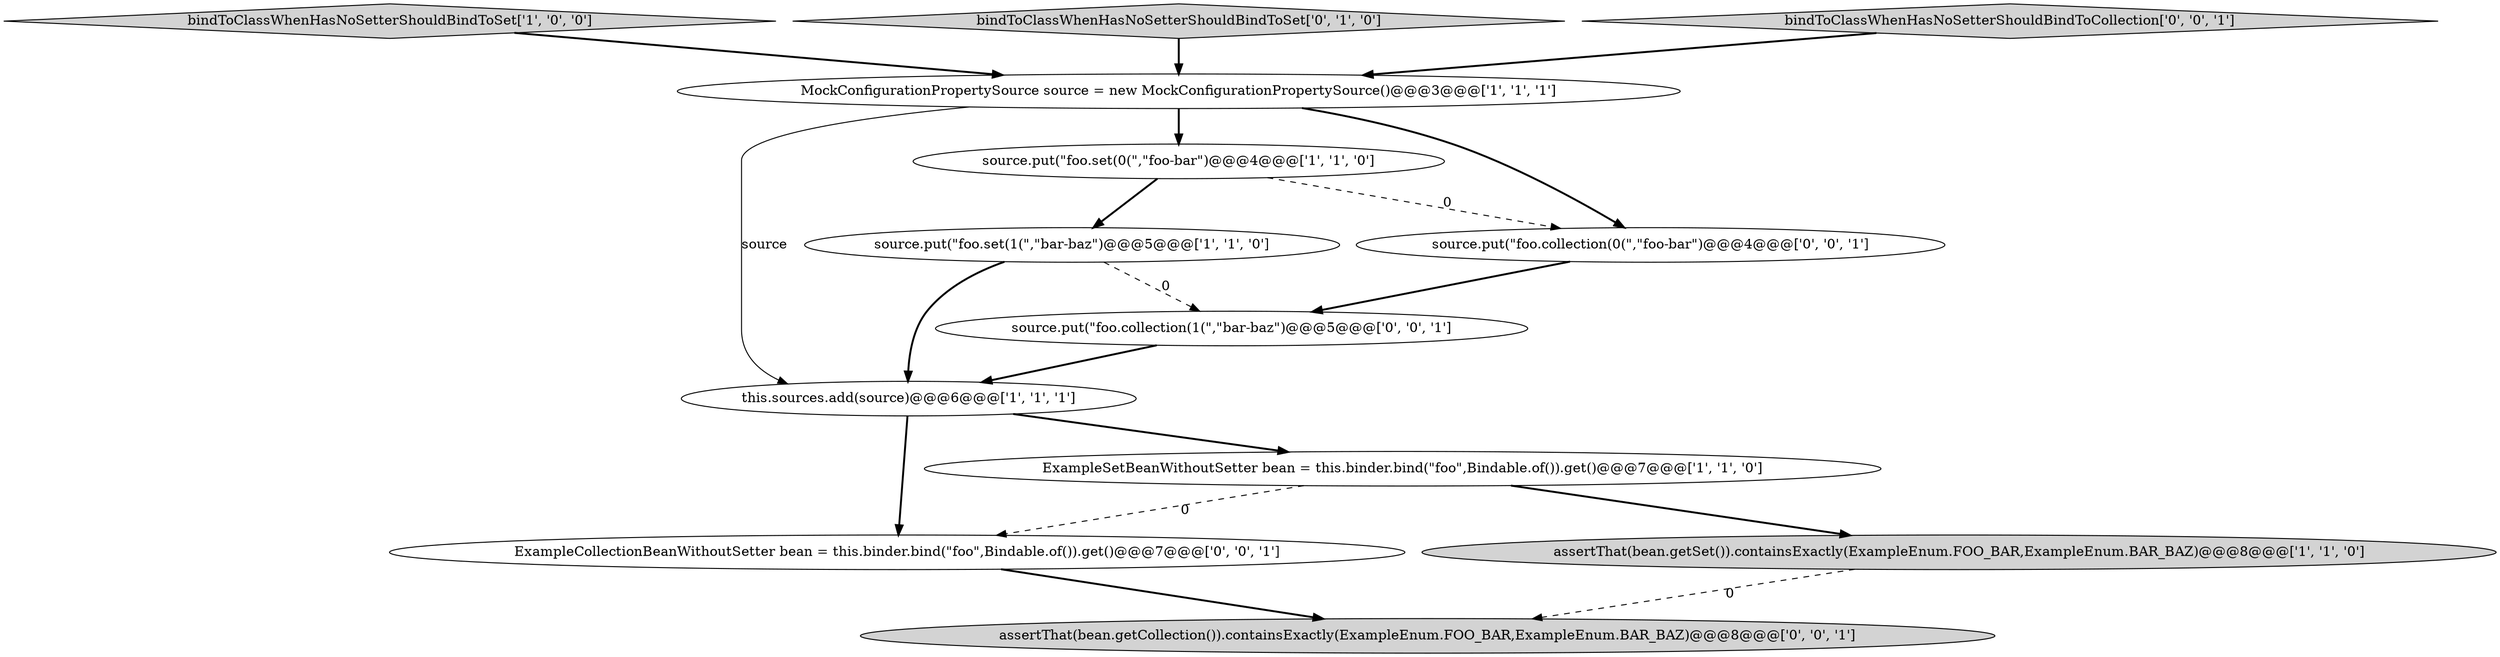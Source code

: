 digraph {
12 [style = filled, label = "source.put(\"foo.collection(1(\",\"bar-baz\")@@@5@@@['0', '0', '1']", fillcolor = white, shape = ellipse image = "AAA0AAABBB3BBB"];
9 [style = filled, label = "ExampleCollectionBeanWithoutSetter bean = this.binder.bind(\"foo\",Bindable.of()).get()@@@7@@@['0', '0', '1']", fillcolor = white, shape = ellipse image = "AAA0AAABBB3BBB"];
2 [style = filled, label = "bindToClassWhenHasNoSetterShouldBindToSet['1', '0', '0']", fillcolor = lightgray, shape = diamond image = "AAA0AAABBB1BBB"];
10 [style = filled, label = "assertThat(bean.getCollection()).containsExactly(ExampleEnum.FOO_BAR,ExampleEnum.BAR_BAZ)@@@8@@@['0', '0', '1']", fillcolor = lightgray, shape = ellipse image = "AAA0AAABBB3BBB"];
4 [style = filled, label = "this.sources.add(source)@@@6@@@['1', '1', '1']", fillcolor = white, shape = ellipse image = "AAA0AAABBB1BBB"];
3 [style = filled, label = "ExampleSetBeanWithoutSetter bean = this.binder.bind(\"foo\",Bindable.of()).get()@@@7@@@['1', '1', '0']", fillcolor = white, shape = ellipse image = "AAA0AAABBB1BBB"];
0 [style = filled, label = "MockConfigurationPropertySource source = new MockConfigurationPropertySource()@@@3@@@['1', '1', '1']", fillcolor = white, shape = ellipse image = "AAA0AAABBB1BBB"];
7 [style = filled, label = "bindToClassWhenHasNoSetterShouldBindToSet['0', '1', '0']", fillcolor = lightgray, shape = diamond image = "AAA0AAABBB2BBB"];
5 [style = filled, label = "source.put(\"foo.set(0(\",\"foo-bar\")@@@4@@@['1', '1', '0']", fillcolor = white, shape = ellipse image = "AAA0AAABBB1BBB"];
8 [style = filled, label = "source.put(\"foo.collection(0(\",\"foo-bar\")@@@4@@@['0', '0', '1']", fillcolor = white, shape = ellipse image = "AAA0AAABBB3BBB"];
1 [style = filled, label = "source.put(\"foo.set(1(\",\"bar-baz\")@@@5@@@['1', '1', '0']", fillcolor = white, shape = ellipse image = "AAA0AAABBB1BBB"];
6 [style = filled, label = "assertThat(bean.getSet()).containsExactly(ExampleEnum.FOO_BAR,ExampleEnum.BAR_BAZ)@@@8@@@['1', '1', '0']", fillcolor = lightgray, shape = ellipse image = "AAA0AAABBB1BBB"];
11 [style = filled, label = "bindToClassWhenHasNoSetterShouldBindToCollection['0', '0', '1']", fillcolor = lightgray, shape = diamond image = "AAA0AAABBB3BBB"];
5->8 [style = dashed, label="0"];
4->9 [style = bold, label=""];
1->12 [style = dashed, label="0"];
4->3 [style = bold, label=""];
5->1 [style = bold, label=""];
3->6 [style = bold, label=""];
1->4 [style = bold, label=""];
2->0 [style = bold, label=""];
7->0 [style = bold, label=""];
11->0 [style = bold, label=""];
6->10 [style = dashed, label="0"];
9->10 [style = bold, label=""];
12->4 [style = bold, label=""];
3->9 [style = dashed, label="0"];
8->12 [style = bold, label=""];
0->5 [style = bold, label=""];
0->4 [style = solid, label="source"];
0->8 [style = bold, label=""];
}
